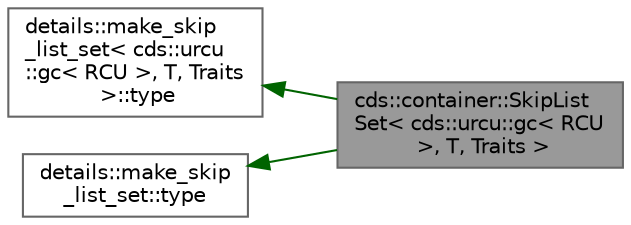 digraph "cds::container::SkipListSet&lt; cds::urcu::gc&lt; RCU &gt;, T, Traits &gt;"
{
 // LATEX_PDF_SIZE
  bgcolor="transparent";
  edge [fontname=Helvetica,fontsize=10,labelfontname=Helvetica,labelfontsize=10];
  node [fontname=Helvetica,fontsize=10,shape=box,height=0.2,width=0.4];
  rankdir="LR";
  Node1 [id="Node000001",label="cds::container::SkipList\lSet\< cds::urcu::gc\< RCU\l \>, T, Traits \>",height=0.2,width=0.4,color="gray40", fillcolor="grey60", style="filled", fontcolor="black",tooltip="Lock-free skip-list set (template specialization for RCU)"];
  Node2 -> Node1 [id="edge3_Node000001_Node000002",dir="back",color="darkgreen",style="solid",tooltip=" "];
  Node2 [id="Node000002",label="details::make_skip\l_list_set\< cds::urcu\l::gc\< RCU \>, T, Traits\l \>::type",height=0.2,width=0.4,color="gray40", fillcolor="white", style="filled",tooltip=" "];
  Node3 -> Node1 [id="edge4_Node000001_Node000003",dir="back",color="darkgreen",style="solid",tooltip=" "];
  Node3 [id="Node000003",label="details::make_skip\l_list_set::type",height=0.2,width=0.4,color="gray40", fillcolor="white", style="filled",tooltip=" "];
}
